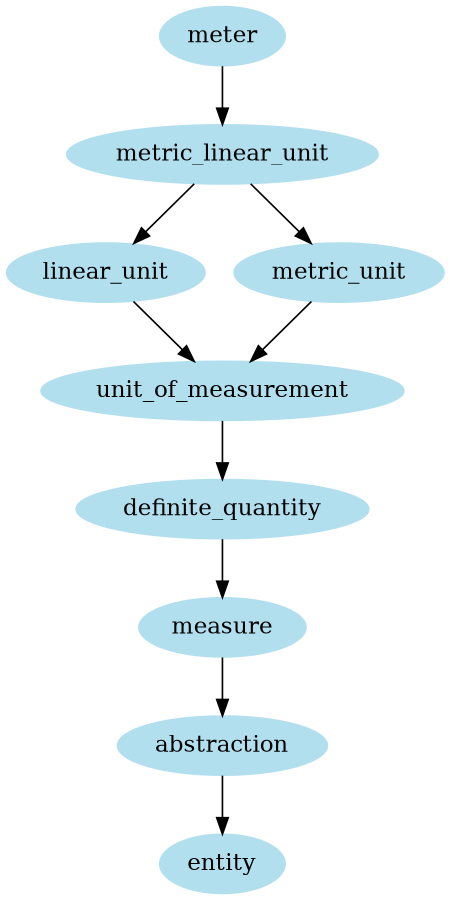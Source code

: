 digraph unix {
	node [color=lightblue2 style=filled]
	size="6,6"
	meter -> metric_linear_unit
	metric_linear_unit -> linear_unit
	linear_unit -> unit_of_measurement
	unit_of_measurement -> definite_quantity
	definite_quantity -> measure
	measure -> abstraction
	abstraction -> entity
	metric_linear_unit -> metric_unit
	metric_unit -> unit_of_measurement
}

